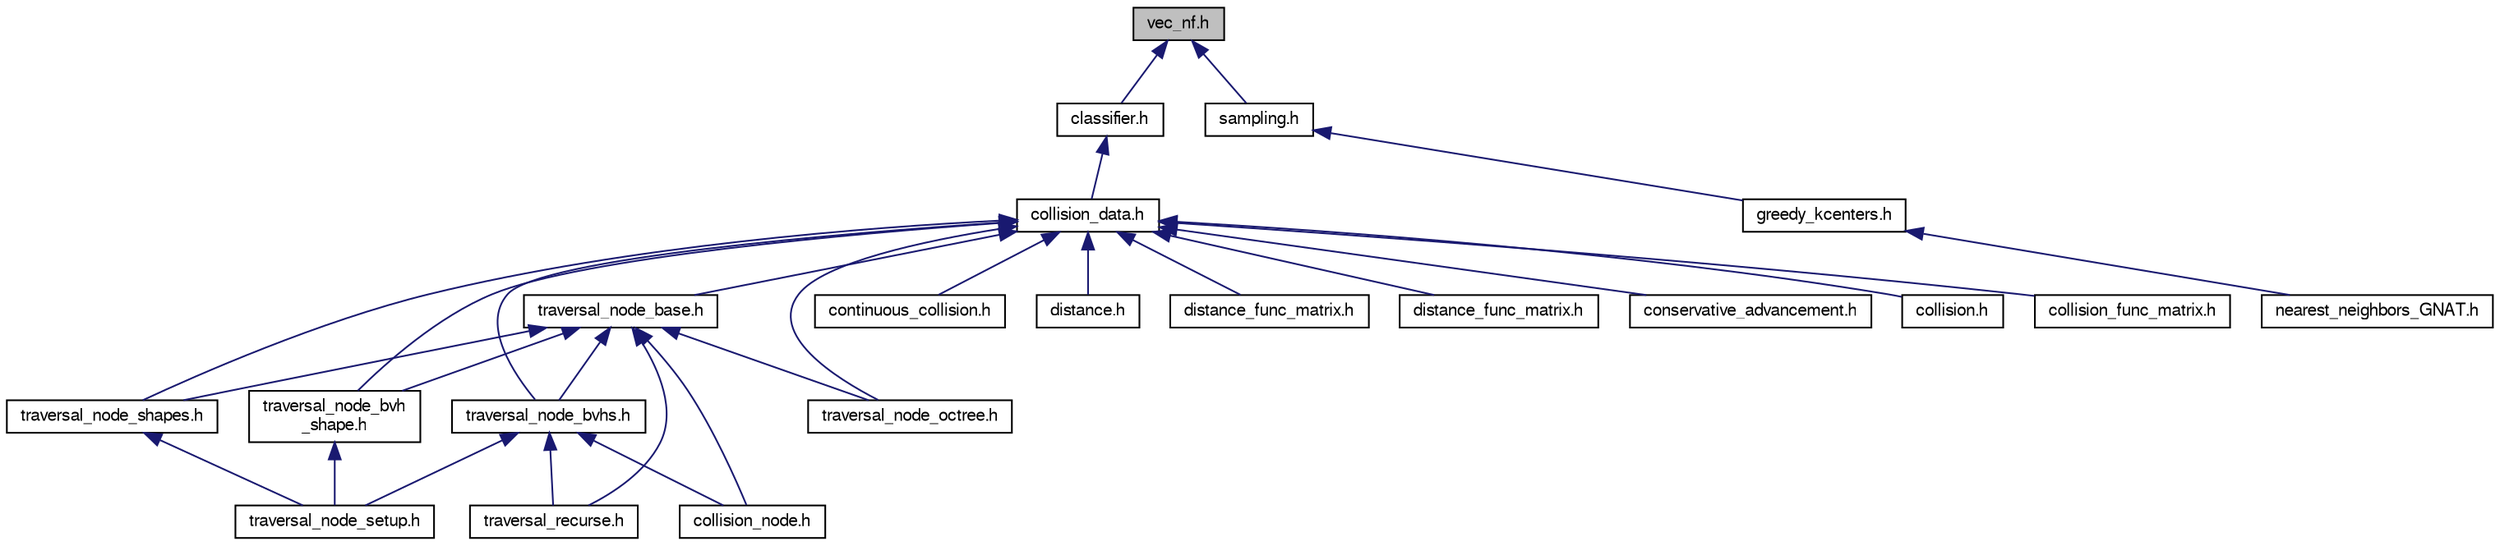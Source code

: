 digraph "vec_nf.h"
{
  edge [fontname="FreeSans",fontsize="10",labelfontname="FreeSans",labelfontsize="10"];
  node [fontname="FreeSans",fontsize="10",shape=record];
  Node1 [label="vec_nf.h",height=0.2,width=0.4,color="black", fillcolor="grey75", style="filled" fontcolor="black"];
  Node1 -> Node2 [dir="back",color="midnightblue",fontsize="10",style="solid",fontname="FreeSans"];
  Node2 [label="classifier.h",height=0.2,width=0.4,color="black", fillcolor="white", style="filled",URL="$a00244.html"];
  Node2 -> Node3 [dir="back",color="midnightblue",fontsize="10",style="solid",fontname="FreeSans"];
  Node3 [label="collision_data.h",height=0.2,width=0.4,color="black", fillcolor="white", style="filled",URL="$a00246.html"];
  Node3 -> Node4 [dir="back",color="midnightblue",fontsize="10",style="solid",fontname="FreeSans"];
  Node4 [label="conservative_advancement.h",height=0.2,width=0.4,color="black", fillcolor="white", style="filled",URL="$a00250.html"];
  Node3 -> Node5 [dir="back",color="midnightblue",fontsize="10",style="solid",fontname="FreeSans"];
  Node5 [label="collision.h",height=0.2,width=0.4,color="black", fillcolor="white", style="filled",URL="$a00245.html"];
  Node3 -> Node6 [dir="back",color="midnightblue",fontsize="10",style="solid",fontname="FreeSans"];
  Node6 [label="collision_func_matrix.h",height=0.2,width=0.4,color="black", fillcolor="white", style="filled",URL="$a00247.html"];
  Node3 -> Node7 [dir="back",color="midnightblue",fontsize="10",style="solid",fontname="FreeSans"];
  Node7 [label="traversal_node_base.h",height=0.2,width=0.4,color="black", fillcolor="white", style="filled",URL="$a00311.html"];
  Node7 -> Node8 [dir="back",color="midnightblue",fontsize="10",style="solid",fontname="FreeSans"];
  Node8 [label="collision_node.h",height=0.2,width=0.4,color="black", fillcolor="white", style="filled",URL="$a00248.html"];
  Node7 -> Node9 [dir="back",color="midnightblue",fontsize="10",style="solid",fontname="FreeSans"];
  Node9 [label="traversal_node_bvhs.h",height=0.2,width=0.4,color="black", fillcolor="white", style="filled",URL="$a00313.html"];
  Node9 -> Node8 [dir="back",color="midnightblue",fontsize="10",style="solid",fontname="FreeSans"];
  Node9 -> Node10 [dir="back",color="midnightblue",fontsize="10",style="solid",fontname="FreeSans"];
  Node10 [label="traversal_node_setup.h",height=0.2,width=0.4,color="black", fillcolor="white", style="filled",URL="$a00315.html"];
  Node9 -> Node11 [dir="back",color="midnightblue",fontsize="10",style="solid",fontname="FreeSans"];
  Node11 [label="traversal_recurse.h",height=0.2,width=0.4,color="black", fillcolor="white", style="filled",URL="$a00317.html"];
  Node7 -> Node12 [dir="back",color="midnightblue",fontsize="10",style="solid",fontname="FreeSans"];
  Node12 [label="traversal_node_bvh\l_shape.h",height=0.2,width=0.4,color="black", fillcolor="white", style="filled",URL="$a00312.html"];
  Node12 -> Node10 [dir="back",color="midnightblue",fontsize="10",style="solid",fontname="FreeSans"];
  Node7 -> Node13 [dir="back",color="midnightblue",fontsize="10",style="solid",fontname="FreeSans"];
  Node13 [label="traversal_node_octree.h",height=0.2,width=0.4,color="black", fillcolor="white", style="filled",URL="$a00314.html"];
  Node7 -> Node14 [dir="back",color="midnightblue",fontsize="10",style="solid",fontname="FreeSans"];
  Node14 [label="traversal_node_shapes.h",height=0.2,width=0.4,color="black", fillcolor="white", style="filled",URL="$a00316.html"];
  Node14 -> Node10 [dir="back",color="midnightblue",fontsize="10",style="solid",fontname="FreeSans"];
  Node7 -> Node11 [dir="back",color="midnightblue",fontsize="10",style="solid",fontname="FreeSans"];
  Node3 -> Node9 [dir="back",color="midnightblue",fontsize="10",style="solid",fontname="FreeSans"];
  Node3 -> Node15 [dir="back",color="midnightblue",fontsize="10",style="solid",fontname="FreeSans"];
  Node15 [label="continuous_collision.h",height=0.2,width=0.4,color="black", fillcolor="white", style="filled",URL="$a00251.html"];
  Node3 -> Node16 [dir="back",color="midnightblue",fontsize="10",style="solid",fontname="FreeSans"];
  Node16 [label="distance.h",height=0.2,width=0.4,color="black", fillcolor="white", style="filled",URL="$a00254.html"];
  Node3 -> Node17 [dir="back",color="midnightblue",fontsize="10",style="solid",fontname="FreeSans"];
  Node17 [label="distance_func_matrix.h",height=0.2,width=0.4,color="black", fillcolor="white", style="filled",URL="$a00255.html"];
  Node3 -> Node12 [dir="back",color="midnightblue",fontsize="10",style="solid",fontname="FreeSans"];
  Node3 -> Node13 [dir="back",color="midnightblue",fontsize="10",style="solid",fontname="FreeSans"];
  Node3 -> Node14 [dir="back",color="midnightblue",fontsize="10",style="solid",fontname="FreeSans"];
  Node3 -> Node18 [dir="back",color="midnightblue",fontsize="10",style="solid",fontname="FreeSans"];
  Node18 [label="distance_func_matrix.h",height=0.2,width=0.4,color="black", fillcolor="white", style="filled",URL="$a00256.html"];
  Node1 -> Node19 [dir="back",color="midnightblue",fontsize="10",style="solid",fontname="FreeSans"];
  Node19 [label="sampling.h",height=0.2,width=0.4,color="black", fillcolor="white", style="filled",URL="$a00303.html"];
  Node19 -> Node20 [dir="back",color="midnightblue",fontsize="10",style="solid",fontname="FreeSans"];
  Node20 [label="greedy_kcenters.h",height=0.2,width=0.4,color="black", fillcolor="white", style="filled",URL="$a00265.html"];
  Node20 -> Node21 [dir="back",color="midnightblue",fontsize="10",style="solid",fontname="FreeSans"];
  Node21 [label="nearest_neighbors_GNAT.h",height=0.2,width=0.4,color="black", fillcolor="white", style="filled",URL="$a00294.html"];
}
